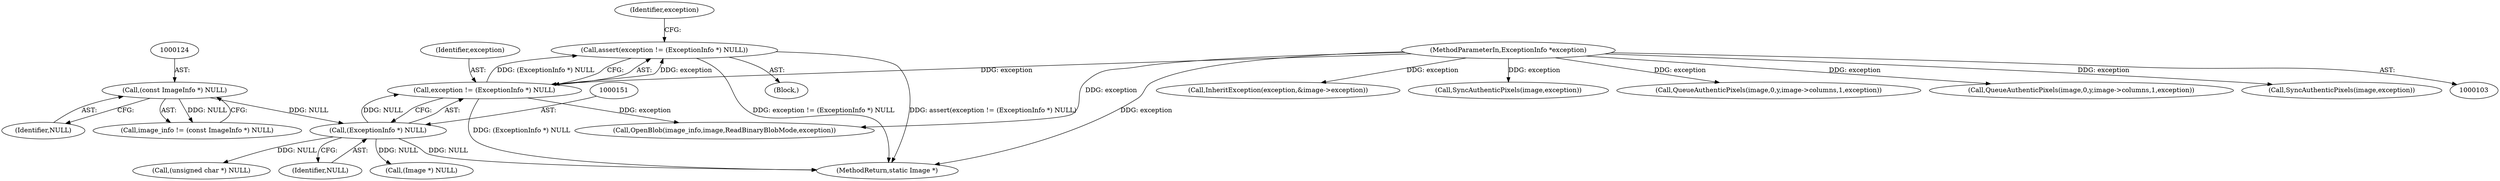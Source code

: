digraph "0_ImageMagick_f6e9d0d9955e85bdd7540b251cd50d598dacc5e6_31@API" {
"1000147" [label="(Call,assert(exception != (ExceptionInfo *) NULL))"];
"1000148" [label="(Call,exception != (ExceptionInfo *) NULL)"];
"1000105" [label="(MethodParameterIn,ExceptionInfo *exception)"];
"1000150" [label="(Call,(ExceptionInfo *) NULL)"];
"1000123" [label="(Call,(const ImageInfo *) NULL)"];
"1000180" [label="(Call,(Image *) NULL)"];
"1000105" [label="(MethodParameterIn,ExceptionInfo *exception)"];
"1000268" [label="(Call,InheritException(exception,&image->exception))"];
"1000156" [label="(Identifier,exception)"];
"1000123" [label="(Call,(const ImageInfo *) NULL)"];
"1000300" [label="(Call,(unsigned char *) NULL)"];
"1000150" [label="(Call,(ExceptionInfo *) NULL)"];
"1000147" [label="(Call,assert(exception != (ExceptionInfo *) NULL))"];
"1000106" [label="(Block,)"];
"1000165" [label="(Call,OpenBlob(image_info,image,ReadBinaryBlobMode,exception))"];
"1000458" [label="(Call,SyncAuthenticPixels(image,exception))"];
"1000149" [label="(Identifier,exception)"];
"1000152" [label="(Identifier,NULL)"];
"1000125" [label="(Identifier,NULL)"];
"1000148" [label="(Call,exception != (ExceptionInfo *) NULL)"];
"1000611" [label="(MethodReturn,static Image *)"];
"1000380" [label="(Call,QueueAuthenticPixels(image,0,y,image->columns,1,exception))"];
"1000121" [label="(Call,image_info != (const ImageInfo *) NULL)"];
"1000503" [label="(Call,QueueAuthenticPixels(image,0,y,image->columns,1,exception))"];
"1000581" [label="(Call,SyncAuthenticPixels(image,exception))"];
"1000147" -> "1000106"  [label="AST: "];
"1000147" -> "1000148"  [label="CFG: "];
"1000148" -> "1000147"  [label="AST: "];
"1000156" -> "1000147"  [label="CFG: "];
"1000147" -> "1000611"  [label="DDG: exception != (ExceptionInfo *) NULL"];
"1000147" -> "1000611"  [label="DDG: assert(exception != (ExceptionInfo *) NULL)"];
"1000148" -> "1000147"  [label="DDG: exception"];
"1000148" -> "1000147"  [label="DDG: (ExceptionInfo *) NULL"];
"1000148" -> "1000150"  [label="CFG: "];
"1000149" -> "1000148"  [label="AST: "];
"1000150" -> "1000148"  [label="AST: "];
"1000148" -> "1000611"  [label="DDG: (ExceptionInfo *) NULL"];
"1000105" -> "1000148"  [label="DDG: exception"];
"1000150" -> "1000148"  [label="DDG: NULL"];
"1000148" -> "1000165"  [label="DDG: exception"];
"1000105" -> "1000103"  [label="AST: "];
"1000105" -> "1000611"  [label="DDG: exception"];
"1000105" -> "1000165"  [label="DDG: exception"];
"1000105" -> "1000268"  [label="DDG: exception"];
"1000105" -> "1000380"  [label="DDG: exception"];
"1000105" -> "1000458"  [label="DDG: exception"];
"1000105" -> "1000503"  [label="DDG: exception"];
"1000105" -> "1000581"  [label="DDG: exception"];
"1000150" -> "1000152"  [label="CFG: "];
"1000151" -> "1000150"  [label="AST: "];
"1000152" -> "1000150"  [label="AST: "];
"1000150" -> "1000611"  [label="DDG: NULL"];
"1000123" -> "1000150"  [label="DDG: NULL"];
"1000150" -> "1000180"  [label="DDG: NULL"];
"1000150" -> "1000300"  [label="DDG: NULL"];
"1000123" -> "1000121"  [label="AST: "];
"1000123" -> "1000125"  [label="CFG: "];
"1000124" -> "1000123"  [label="AST: "];
"1000125" -> "1000123"  [label="AST: "];
"1000121" -> "1000123"  [label="CFG: "];
"1000123" -> "1000121"  [label="DDG: NULL"];
}
